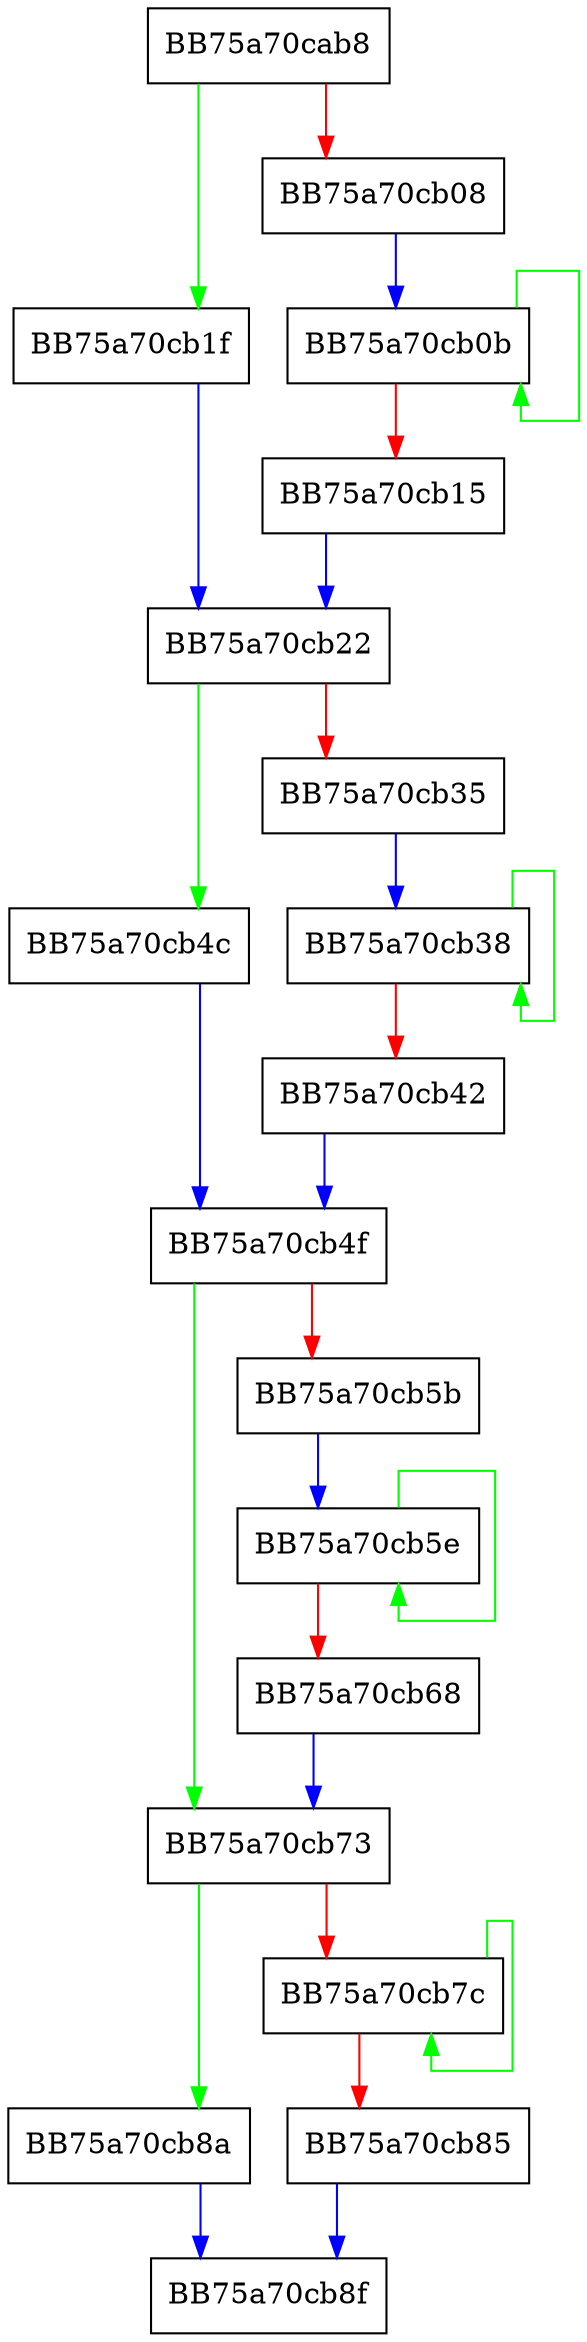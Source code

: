 digraph WPP_SF_sSSS {
  node [shape="box"];
  graph [splines=ortho];
  BB75a70cab8 -> BB75a70cb1f [color="green"];
  BB75a70cab8 -> BB75a70cb08 [color="red"];
  BB75a70cb08 -> BB75a70cb0b [color="blue"];
  BB75a70cb0b -> BB75a70cb0b [color="green"];
  BB75a70cb0b -> BB75a70cb15 [color="red"];
  BB75a70cb15 -> BB75a70cb22 [color="blue"];
  BB75a70cb1f -> BB75a70cb22 [color="blue"];
  BB75a70cb22 -> BB75a70cb4c [color="green"];
  BB75a70cb22 -> BB75a70cb35 [color="red"];
  BB75a70cb35 -> BB75a70cb38 [color="blue"];
  BB75a70cb38 -> BB75a70cb38 [color="green"];
  BB75a70cb38 -> BB75a70cb42 [color="red"];
  BB75a70cb42 -> BB75a70cb4f [color="blue"];
  BB75a70cb4c -> BB75a70cb4f [color="blue"];
  BB75a70cb4f -> BB75a70cb73 [color="green"];
  BB75a70cb4f -> BB75a70cb5b [color="red"];
  BB75a70cb5b -> BB75a70cb5e [color="blue"];
  BB75a70cb5e -> BB75a70cb5e [color="green"];
  BB75a70cb5e -> BB75a70cb68 [color="red"];
  BB75a70cb68 -> BB75a70cb73 [color="blue"];
  BB75a70cb73 -> BB75a70cb8a [color="green"];
  BB75a70cb73 -> BB75a70cb7c [color="red"];
  BB75a70cb7c -> BB75a70cb7c [color="green"];
  BB75a70cb7c -> BB75a70cb85 [color="red"];
  BB75a70cb85 -> BB75a70cb8f [color="blue"];
  BB75a70cb8a -> BB75a70cb8f [color="blue"];
}